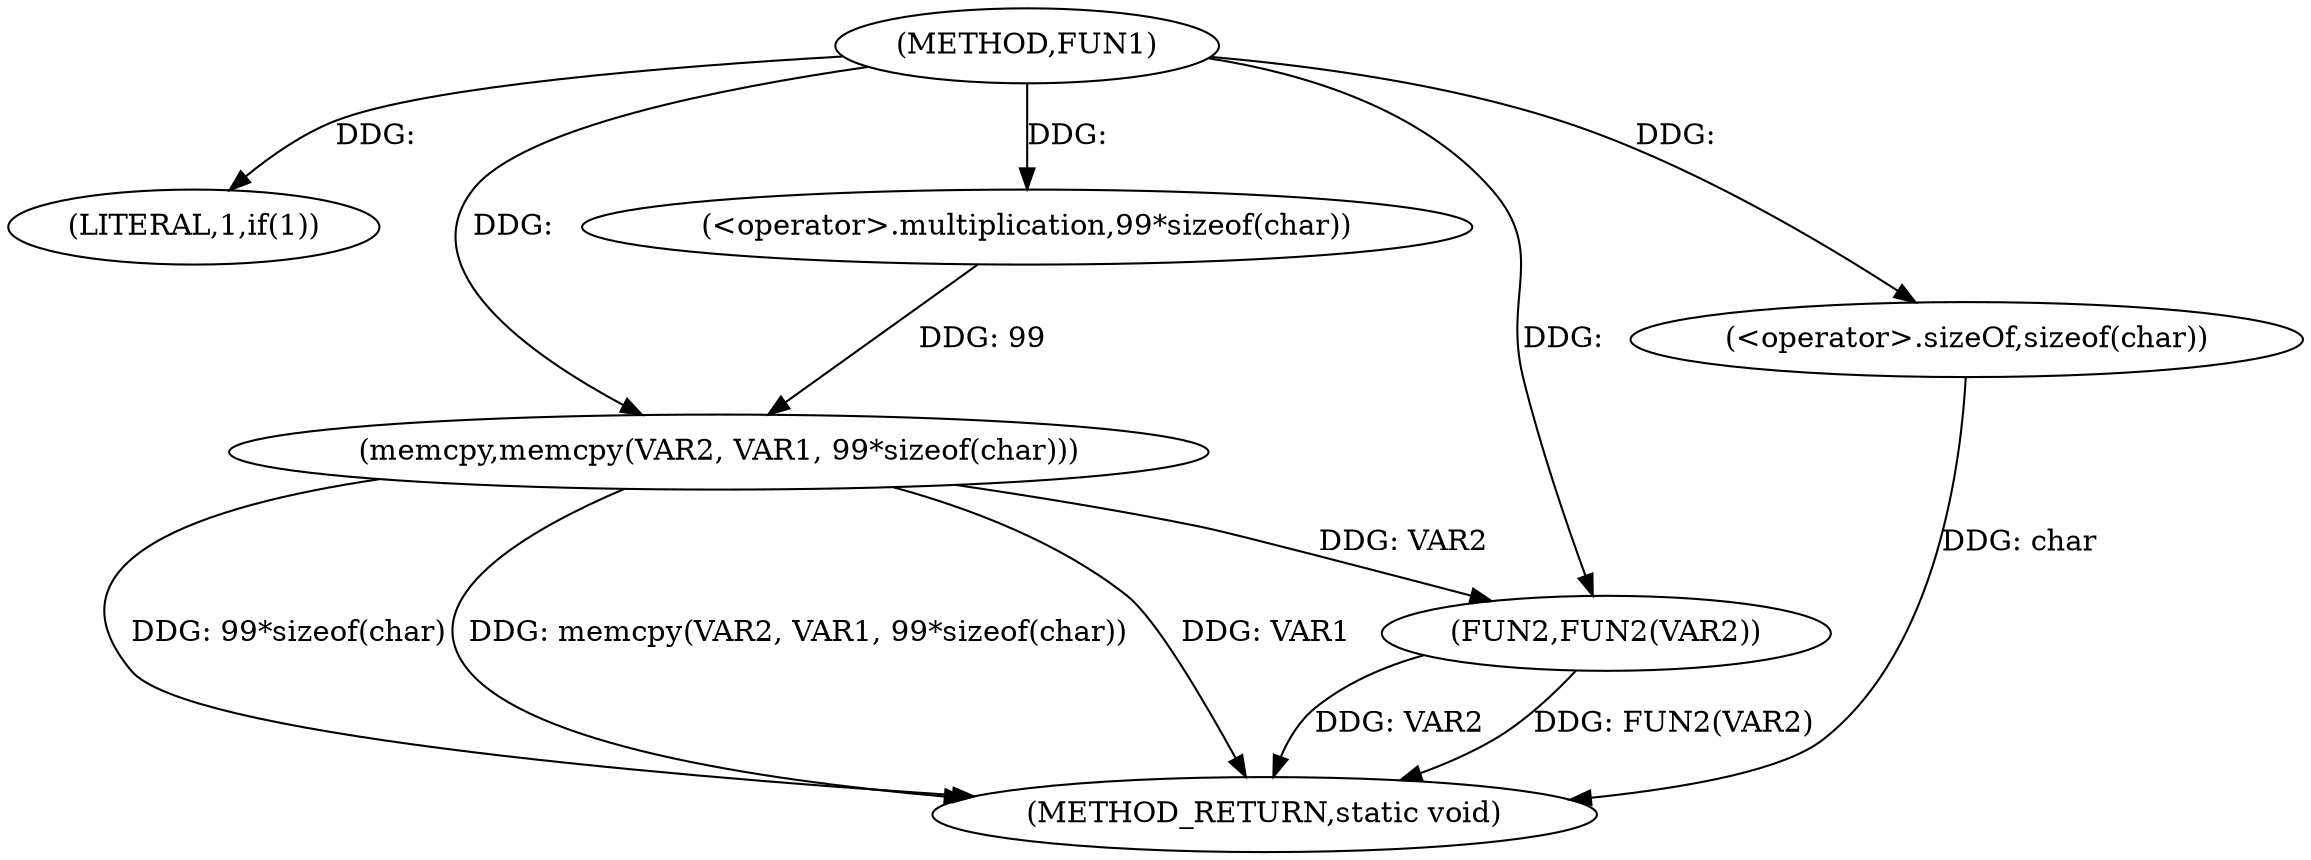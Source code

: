 digraph FUN1 {  
"1000100" [label = "(METHOD,FUN1)" ]
"1000117" [label = "(METHOD_RETURN,static void)" ]
"1000103" [label = "(LITERAL,1,if(1))" ]
"1000108" [label = "(memcpy,memcpy(VAR2, VAR1, 99*sizeof(char)))" ]
"1000111" [label = "(<operator>.multiplication,99*sizeof(char))" ]
"1000113" [label = "(<operator>.sizeOf,sizeof(char))" ]
"1000115" [label = "(FUN2,FUN2(VAR2))" ]
  "1000108" -> "1000117"  [ label = "DDG: memcpy(VAR2, VAR1, 99*sizeof(char))"] 
  "1000113" -> "1000117"  [ label = "DDG: char"] 
  "1000115" -> "1000117"  [ label = "DDG: FUN2(VAR2)"] 
  "1000108" -> "1000117"  [ label = "DDG: VAR1"] 
  "1000108" -> "1000117"  [ label = "DDG: 99*sizeof(char)"] 
  "1000115" -> "1000117"  [ label = "DDG: VAR2"] 
  "1000100" -> "1000103"  [ label = "DDG: "] 
  "1000100" -> "1000108"  [ label = "DDG: "] 
  "1000111" -> "1000108"  [ label = "DDG: 99"] 
  "1000100" -> "1000111"  [ label = "DDG: "] 
  "1000100" -> "1000113"  [ label = "DDG: "] 
  "1000108" -> "1000115"  [ label = "DDG: VAR2"] 
  "1000100" -> "1000115"  [ label = "DDG: "] 
}

